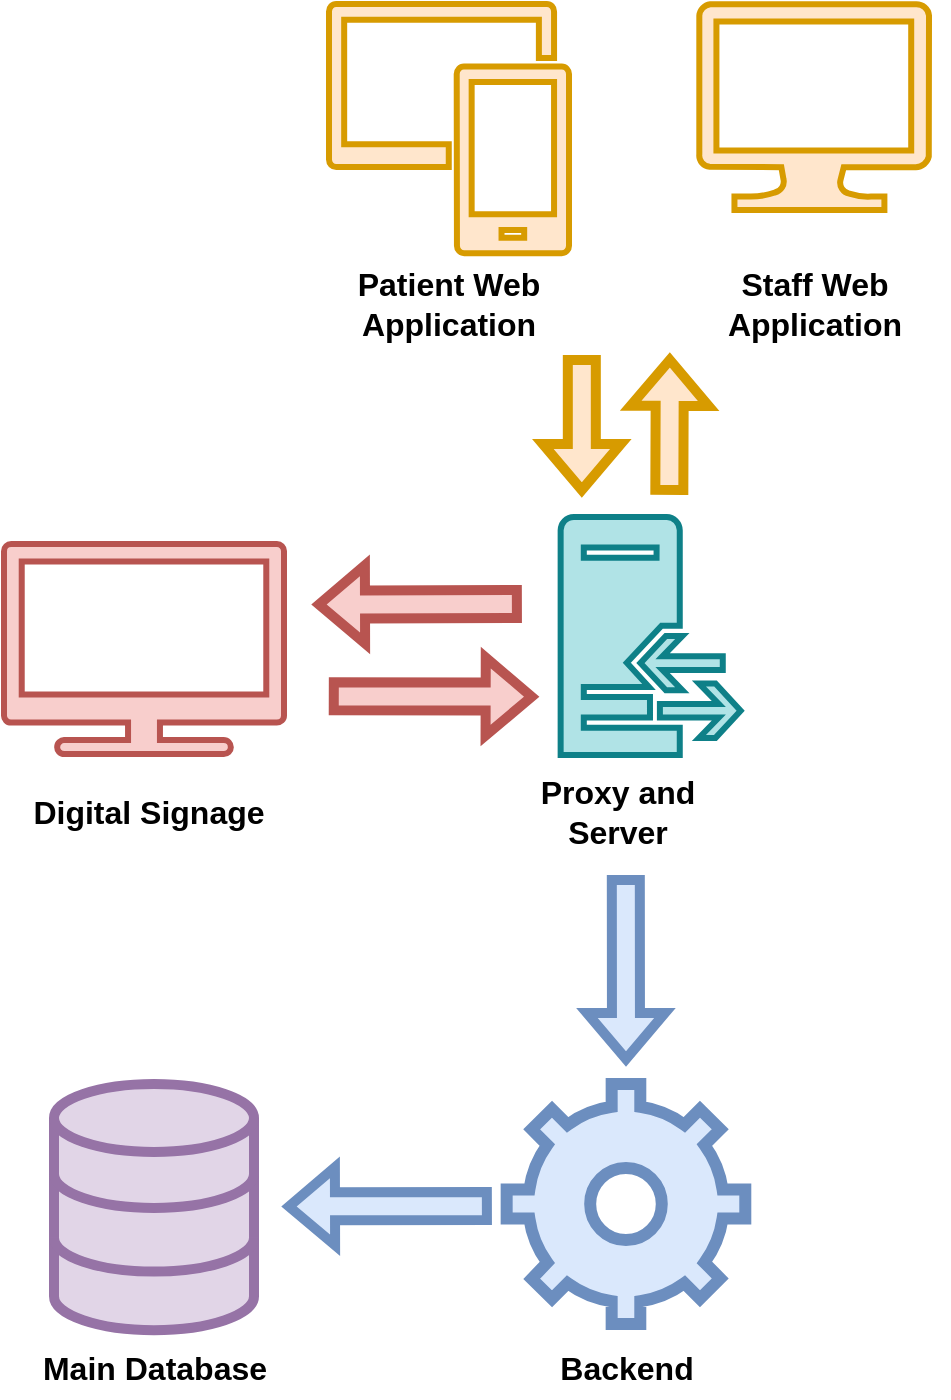 <mxfile version="24.4.10" type="device">
  <diagram name="Page-1" id="rdRnccTIqFJIHDMlsxE_">
    <mxGraphModel dx="-84" dy="-202" grid="1" gridSize="10" guides="1" tooltips="1" connect="1" arrows="1" fold="1" page="1" pageScale="1" pageWidth="850" pageHeight="1100" math="0" shadow="0">
      <root>
        <mxCell id="0" />
        <mxCell id="1" parent="0" />
        <mxCell id="U5JSFB62F5XfrdG49aqN-1" value="" style="sketch=0;pointerEvents=1;shadow=0;dashed=0;html=1;strokeColor=#0e8088;fillColor=#b0e3e6;labelPosition=center;verticalLabelPosition=bottom;verticalAlign=top;outlineConnect=0;align=center;shape=mxgraph.office.servers.reverse_proxy;strokeWidth=3;" parent="1" vertex="1">
          <mxGeometry x="2403.32" y="2066.45" width="90" height="119" as="geometry" />
        </mxCell>
        <mxCell id="U5JSFB62F5XfrdG49aqN-4" value="" style="sketch=0;pointerEvents=1;shadow=0;dashed=0;html=1;strokeColor=#d79b00;labelPosition=center;verticalLabelPosition=bottom;verticalAlign=top;align=center;fillColor=#ffe6cc;shape=mxgraph.mscae.intune.device_group;strokeWidth=3;" parent="1" vertex="1">
          <mxGeometry x="2287.5" y="1810.0" width="120" height="124.58" as="geometry" />
        </mxCell>
        <mxCell id="U5JSFB62F5XfrdG49aqN-7" value="" style="html=1;verticalLabelPosition=bottom;align=center;labelBackgroundColor=#ffffff;verticalAlign=top;strokeWidth=5;strokeColor=#9673a6;shadow=0;dashed=0;shape=mxgraph.ios7.icons.data;fillColor=#e1d5e7;" parent="1" vertex="1">
          <mxGeometry x="2150" y="2350" width="100" height="123.1" as="geometry" />
        </mxCell>
        <mxCell id="U5JSFB62F5XfrdG49aqN-11" value="" style="shape=flexArrow;endArrow=classic;html=1;rounded=0;strokeWidth=5;strokeColor=#6c8ebf;fillColor=#dae8fc;" parent="1" edge="1">
          <mxGeometry width="50" height="50" relative="1" as="geometry">
            <mxPoint x="2435.91" y="2245.45" as="sourcePoint" />
            <mxPoint x="2436" y="2340" as="targetPoint" />
          </mxGeometry>
        </mxCell>
        <mxCell id="U5JSFB62F5XfrdG49aqN-14" value="" style="shape=flexArrow;endArrow=classic;html=1;rounded=0;strokeWidth=5;strokeColor=#b85450;fillColor=#f8cecc;" parent="1" edge="1">
          <mxGeometry width="50" height="50" relative="1" as="geometry">
            <mxPoint x="2383.94" y="2110.0" as="sourcePoint" />
            <mxPoint x="2280" y="2110.27" as="targetPoint" />
          </mxGeometry>
        </mxCell>
        <mxCell id="U5JSFB62F5XfrdG49aqN-20" value="&lt;div&gt;Proxy and Server&lt;/div&gt;" style="text;html=1;strokeColor=none;fillColor=none;align=center;verticalAlign=middle;whiteSpace=wrap;rounded=0;fontSize=16;fontStyle=1" parent="1" vertex="1">
          <mxGeometry x="2376.33" y="2199.05" width="111.99" height="30" as="geometry" />
        </mxCell>
        <mxCell id="U5JSFB62F5XfrdG49aqN-23" value="Patient Web Application" style="text;html=1;strokeColor=none;fillColor=none;align=center;verticalAlign=middle;whiteSpace=wrap;rounded=0;fontSize=16;fontStyle=1" parent="1" vertex="1">
          <mxGeometry x="2280" y="1944.58" width="135" height="30" as="geometry" />
        </mxCell>
        <mxCell id="U5JSFB62F5XfrdG49aqN-25" value="Main Database" style="text;html=1;strokeColor=none;fillColor=none;align=center;verticalAlign=middle;whiteSpace=wrap;rounded=0;fontSize=16;fontStyle=1" parent="1" vertex="1">
          <mxGeometry x="2132.5" y="2476.9" width="135" height="30" as="geometry" />
        </mxCell>
        <mxCell id="U5JSFB62F5XfrdG49aqN-28" value="Backend" style="text;html=1;strokeColor=none;fillColor=none;align=center;verticalAlign=middle;whiteSpace=wrap;rounded=0;fontSize=16;fontStyle=1" parent="1" vertex="1">
          <mxGeometry x="2368.94" y="2476.9" width="135" height="30" as="geometry" />
        </mxCell>
        <mxCell id="U5JSFB62F5XfrdG49aqN-29" value="" style="shape=flexArrow;endArrow=classic;html=1;rounded=0;strokeWidth=5;strokeColor=#d79b00;fillColor=#ffe6cc;" parent="1" edge="1">
          <mxGeometry width="50" height="50" relative="1" as="geometry">
            <mxPoint x="2413.91" y="1985.45" as="sourcePoint" />
            <mxPoint x="2413.91" y="2055.45" as="targetPoint" />
          </mxGeometry>
        </mxCell>
        <mxCell id="U5JSFB62F5XfrdG49aqN-30" value="" style="shape=flexArrow;endArrow=classic;html=1;rounded=0;strokeWidth=5;strokeColor=#d79b00;fillColor=#ffe6cc;" parent="1" edge="1">
          <mxGeometry width="50" height="50" relative="1" as="geometry">
            <mxPoint x="2457.66" y="2055.45" as="sourcePoint" />
            <mxPoint x="2457.91" y="1985.45" as="targetPoint" />
          </mxGeometry>
        </mxCell>
        <mxCell id="U5JSFB62F5XfrdG49aqN-32" value="" style="html=1;verticalLabelPosition=bottom;align=center;labelBackgroundColor=#ffffff;verticalAlign=top;strokeWidth=6;strokeColor=#6c8ebf;shadow=0;dashed=0;shape=mxgraph.ios7.icons.settings;fillColor=#dae8fc;" parent="1" vertex="1">
          <mxGeometry x="2376.33" y="2350" width="119.32" height="120" as="geometry" />
        </mxCell>
        <mxCell id="6pE_8N3wnx8cZBTWoD0t-2" value="" style="verticalLabelPosition=bottom;html=1;verticalAlign=top;align=center;strokeColor=#d79b00;fillColor=#ffe6cc;shape=mxgraph.azure.computer;pointerEvents=1;strokeWidth=3;" vertex="1" parent="1">
          <mxGeometry x="2472.5" y="1810" width="115" height="103" as="geometry" />
        </mxCell>
        <mxCell id="6pE_8N3wnx8cZBTWoD0t-3" value="Staff Web Application" style="text;html=1;strokeColor=none;fillColor=none;align=center;verticalAlign=middle;whiteSpace=wrap;rounded=0;fontSize=16;fontStyle=1" vertex="1" parent="1">
          <mxGeometry x="2462.5" y="1944.58" width="135" height="30" as="geometry" />
        </mxCell>
        <mxCell id="6pE_8N3wnx8cZBTWoD0t-4" value="" style="sketch=0;pointerEvents=1;shadow=0;dashed=0;html=1;strokeColor=#b85450;fillColor=#f8cecc;labelPosition=center;verticalLabelPosition=bottom;verticalAlign=top;outlineConnect=0;align=center;shape=mxgraph.office.devices.tv;strokeWidth=3;" vertex="1" parent="1">
          <mxGeometry x="2125" y="2080.05" width="140" height="105" as="geometry" />
        </mxCell>
        <mxCell id="6pE_8N3wnx8cZBTWoD0t-5" value="" style="shape=flexArrow;endArrow=classic;html=1;rounded=0;strokeWidth=5;strokeColor=#6c8ebf;fillColor=#dae8fc;" edge="1" parent="1">
          <mxGeometry width="50" height="50" relative="1" as="geometry">
            <mxPoint x="2368.94" y="2410.96" as="sourcePoint" />
            <mxPoint x="2265" y="2411.23" as="targetPoint" />
          </mxGeometry>
        </mxCell>
        <mxCell id="6pE_8N3wnx8cZBTWoD0t-6" value="Digital Signage" style="text;html=1;strokeColor=none;fillColor=none;align=center;verticalAlign=middle;whiteSpace=wrap;rounded=0;fontSize=16;fontStyle=1" vertex="1" parent="1">
          <mxGeometry x="2130" y="2199.05" width="135" height="30" as="geometry" />
        </mxCell>
        <mxCell id="6pE_8N3wnx8cZBTWoD0t-7" value="" style="shape=flexArrow;endArrow=classic;html=1;rounded=0;strokeWidth=5;strokeColor=#b85450;fillColor=#f8cecc;" edge="1" parent="1">
          <mxGeometry width="50" height="50" relative="1" as="geometry">
            <mxPoint x="2287.39" y="2156.09" as="sourcePoint" />
            <mxPoint x="2391.33" y="2156.36" as="targetPoint" />
          </mxGeometry>
        </mxCell>
      </root>
    </mxGraphModel>
  </diagram>
</mxfile>
